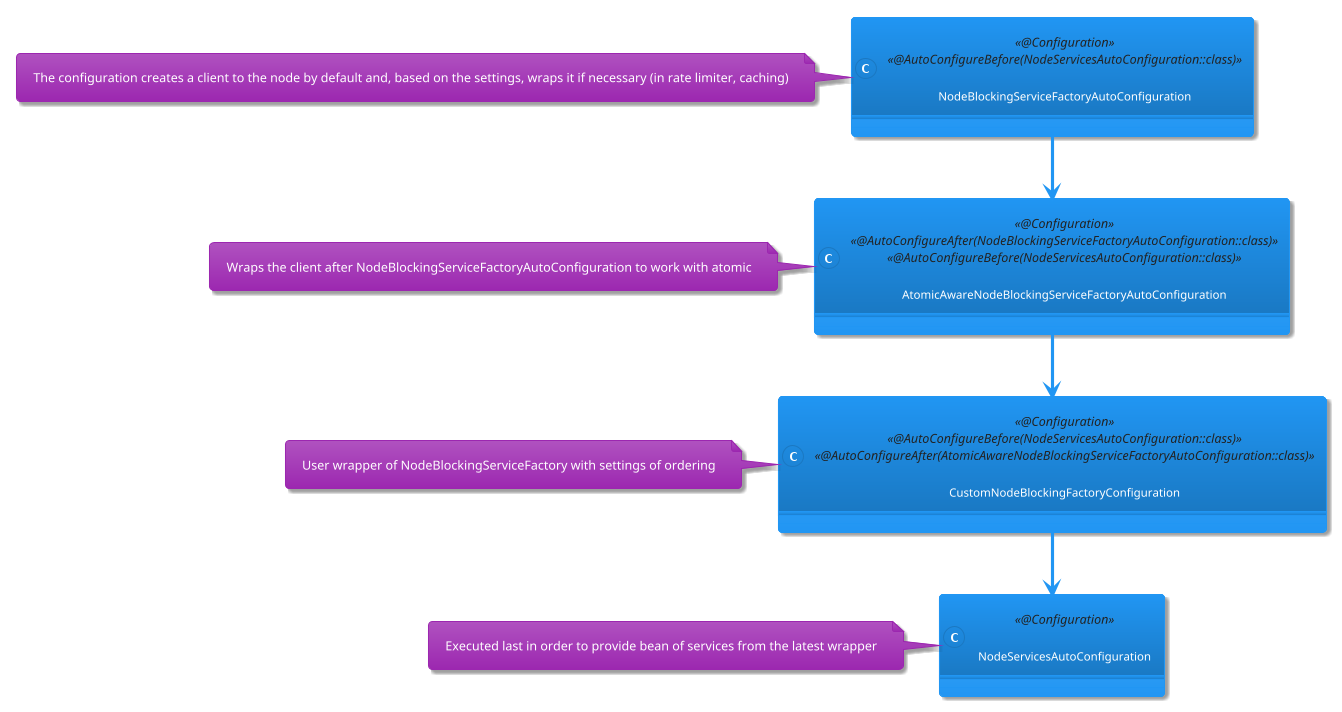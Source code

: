 @startuml diagram
!theme materia
class AtomicAwareNodeBlockingServiceFactoryAutoConfiguration <<@Configuration>> <<@AutoConfigureAfter(NodeBlockingServiceFactoryAutoConfiguration::class)>> <<@AutoConfigureBefore(NodeServicesAutoConfiguration::class)>>
class NodeBlockingServiceFactoryAutoConfiguration <<@Configuration>> <<@AutoConfigureBefore(NodeServicesAutoConfiguration::class)>>
class NodeServicesAutoConfiguration <<@Configuration>>
class CustomNodeBlockingFactoryConfiguration <<@Configuration>> <<@AutoConfigureBefore(NodeServicesAutoConfiguration::class)>> <<@AutoConfigureAfter(AtomicAwareNodeBlockingServiceFactoryAutoConfiguration::class)>>

NodeBlockingServiceFactoryAutoConfiguration --> AtomicAwareNodeBlockingServiceFactoryAutoConfiguration
AtomicAwareNodeBlockingServiceFactoryAutoConfiguration --> CustomNodeBlockingFactoryConfiguration
CustomNodeBlockingFactoryConfiguration --> NodeServicesAutoConfiguration

note left of NodeBlockingServiceFactoryAutoConfiguration : The configuration creates a client to the node by default and, based on the settings, wraps it if necessary (in rate limiter, caching)
note left of AtomicAwareNodeBlockingServiceFactoryAutoConfiguration : Wraps the client after NodeBlockingServiceFactoryAutoConfiguration to work with atomic
note left of CustomNodeBlockingFactoryConfiguration : User wrapper of NodeBlockingServiceFactory with settings of ordering
note left of NodeServicesAutoConfiguration : Executed last in order to provide bean of services from the latest wrapper
@enduml